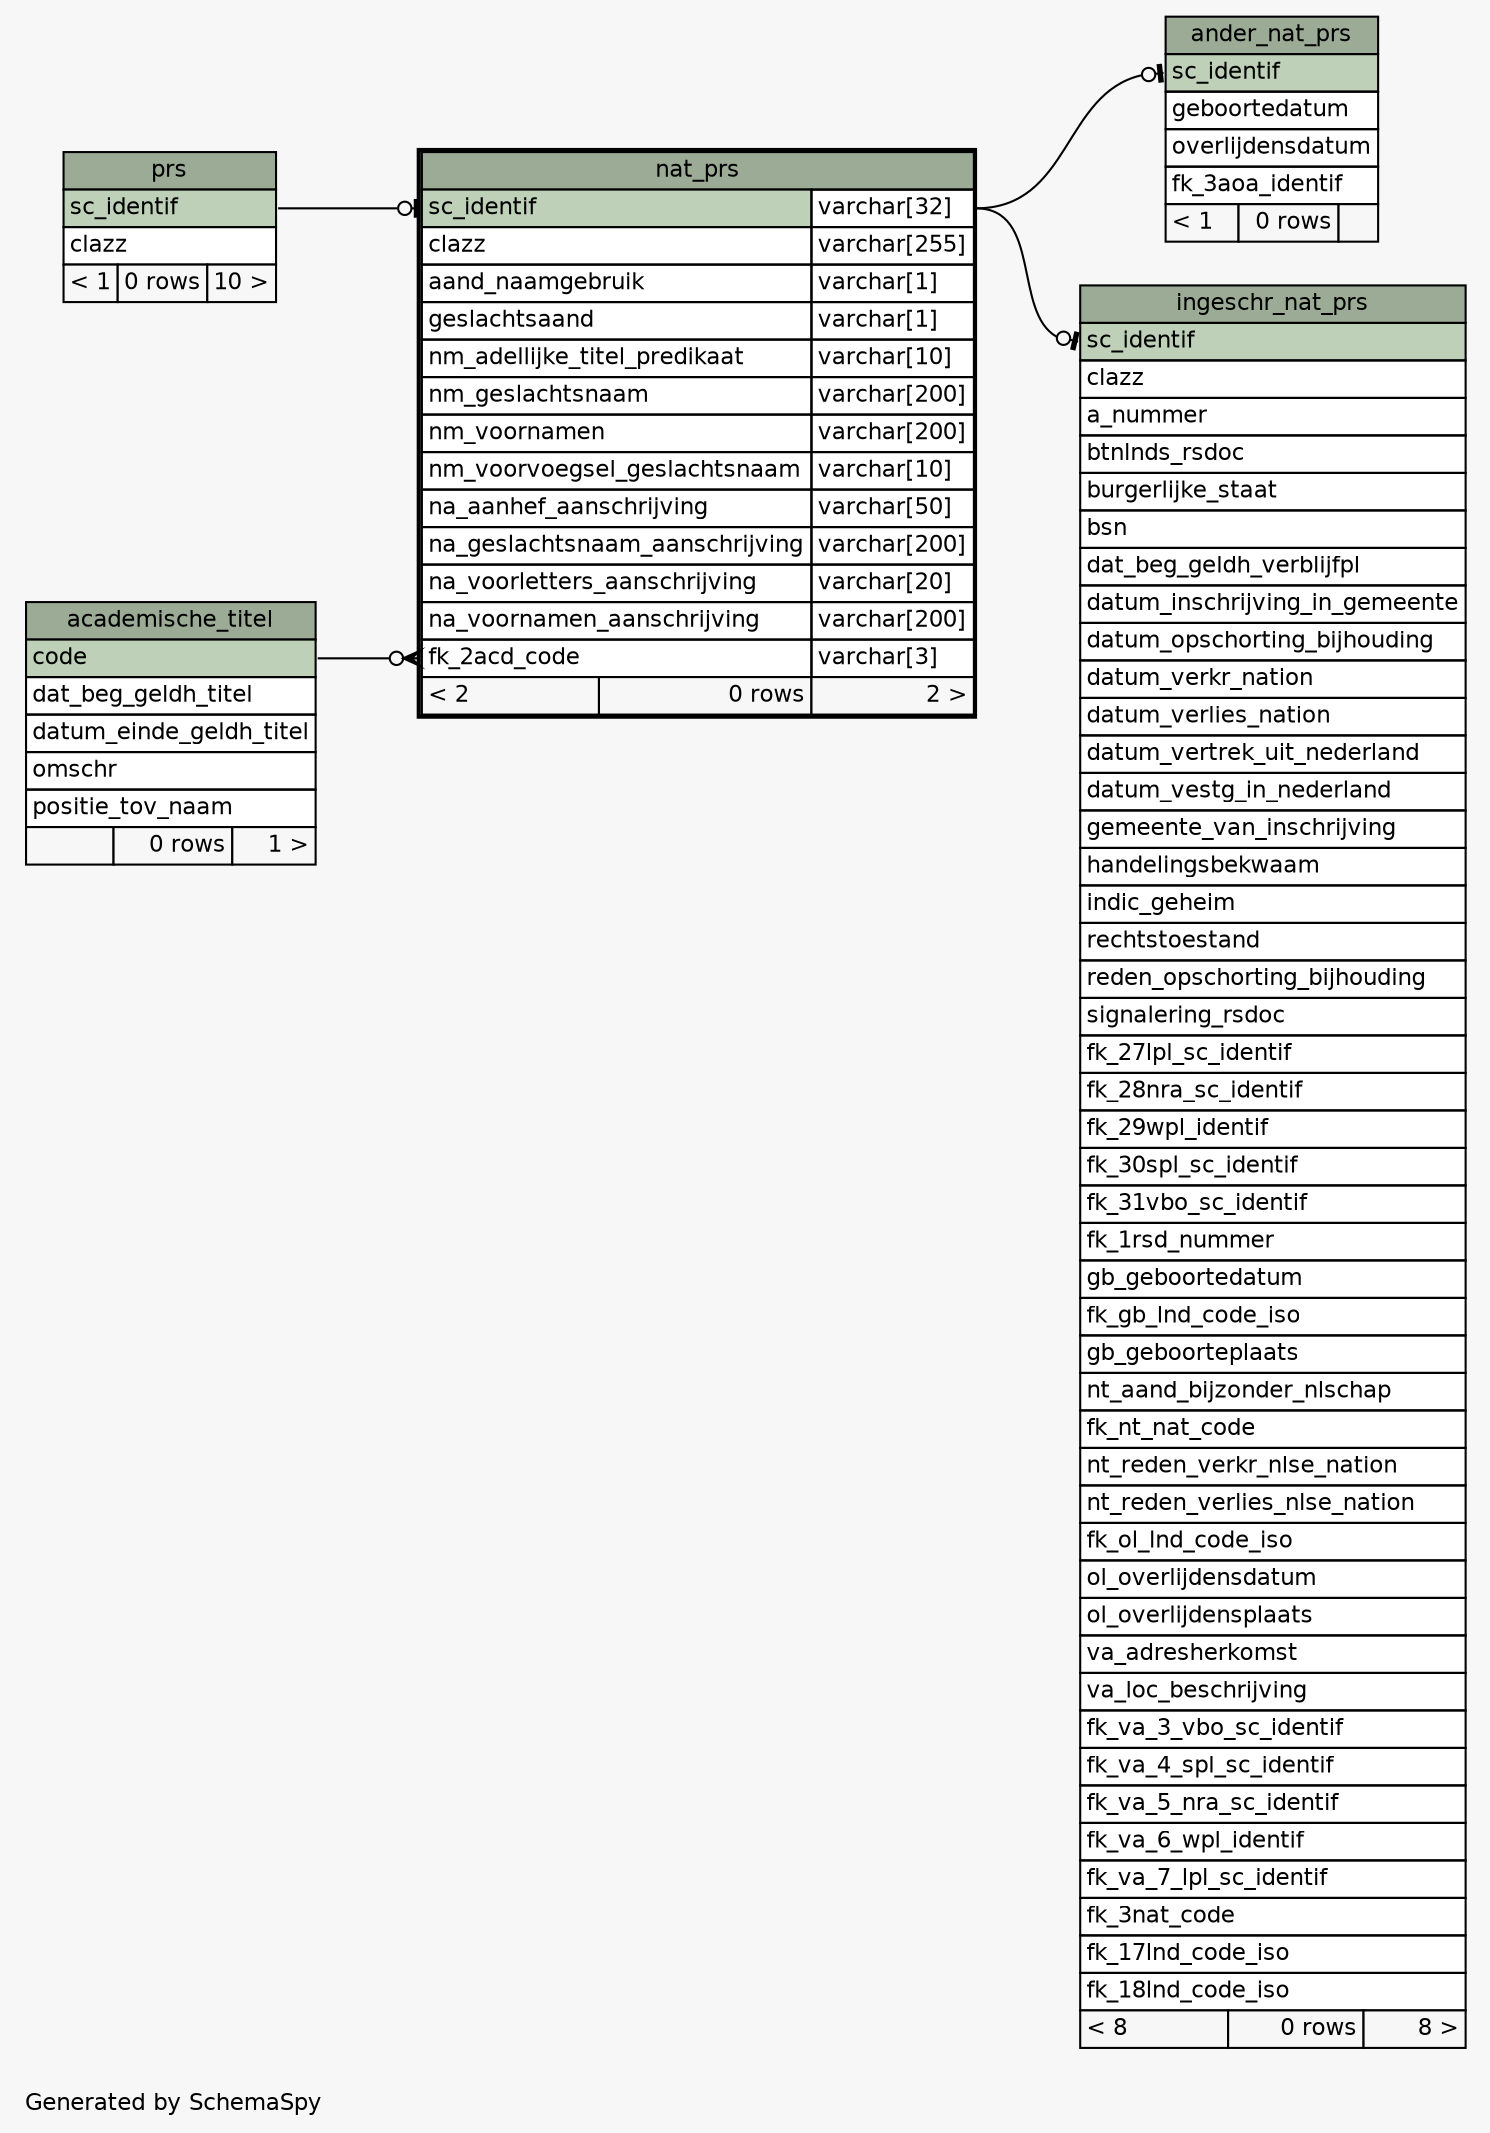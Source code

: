 // dot 2.40.1 on Linux 4.15.0-36-generic
// SchemaSpy rev Unknown
digraph "oneDegreeRelationshipsDiagram" {
  graph [
    rankdir="RL"
    bgcolor="#f7f7f7"
    label="\nGenerated by SchemaSpy"
    labeljust="l"
    nodesep="0.18"
    ranksep="0.46"
    fontname="Helvetica"
    fontsize="11"
  ];
  node [
    fontname="Helvetica"
    fontsize="11"
    shape="plaintext"
  ];
  edge [
    arrowsize="0.8"
  ];
  "ander_nat_prs":"sc_identif":w -> "nat_prs":"sc_identif.type":e [arrowhead=none dir=back arrowtail=teeodot];
  "ingeschr_nat_prs":"sc_identif":w -> "nat_prs":"sc_identif.type":e [arrowhead=none dir=back arrowtail=teeodot];
  "nat_prs":"fk_2acd_code":w -> "academische_titel":"code":e [arrowhead=none dir=back arrowtail=crowodot];
  "nat_prs":"sc_identif":w -> "prs":"sc_identif":e [arrowhead=none dir=back arrowtail=teeodot];
  "academische_titel" [
    label=<
    <TABLE BORDER="0" CELLBORDER="1" CELLSPACING="0" BGCOLOR="#ffffff">
      <TR><TD COLSPAN="3" BGCOLOR="#9bab96" ALIGN="CENTER">academische_titel</TD></TR>
      <TR><TD PORT="code" COLSPAN="3" BGCOLOR="#bed1b8" ALIGN="LEFT">code</TD></TR>
      <TR><TD PORT="dat_beg_geldh_titel" COLSPAN="3" ALIGN="LEFT">dat_beg_geldh_titel</TD></TR>
      <TR><TD PORT="datum_einde_geldh_titel" COLSPAN="3" ALIGN="LEFT">datum_einde_geldh_titel</TD></TR>
      <TR><TD PORT="omschr" COLSPAN="3" ALIGN="LEFT">omschr</TD></TR>
      <TR><TD PORT="positie_tov_naam" COLSPAN="3" ALIGN="LEFT">positie_tov_naam</TD></TR>
      <TR><TD ALIGN="LEFT" BGCOLOR="#f7f7f7">  </TD><TD ALIGN="RIGHT" BGCOLOR="#f7f7f7">0 rows</TD><TD ALIGN="RIGHT" BGCOLOR="#f7f7f7">1 &gt;</TD></TR>
    </TABLE>>
    URL="academische_titel.html"
    tooltip="academische_titel"
  ];
  "ander_nat_prs" [
    label=<
    <TABLE BORDER="0" CELLBORDER="1" CELLSPACING="0" BGCOLOR="#ffffff">
      <TR><TD COLSPAN="3" BGCOLOR="#9bab96" ALIGN="CENTER">ander_nat_prs</TD></TR>
      <TR><TD PORT="sc_identif" COLSPAN="3" BGCOLOR="#bed1b8" ALIGN="LEFT">sc_identif</TD></TR>
      <TR><TD PORT="geboortedatum" COLSPAN="3" ALIGN="LEFT">geboortedatum</TD></TR>
      <TR><TD PORT="overlijdensdatum" COLSPAN="3" ALIGN="LEFT">overlijdensdatum</TD></TR>
      <TR><TD PORT="fk_3aoa_identif" COLSPAN="3" ALIGN="LEFT">fk_3aoa_identif</TD></TR>
      <TR><TD ALIGN="LEFT" BGCOLOR="#f7f7f7">&lt; 1</TD><TD ALIGN="RIGHT" BGCOLOR="#f7f7f7">0 rows</TD><TD ALIGN="RIGHT" BGCOLOR="#f7f7f7">  </TD></TR>
    </TABLE>>
    URL="ander_nat_prs.html"
    tooltip="ander_nat_prs"
  ];
  "ingeschr_nat_prs" [
    label=<
    <TABLE BORDER="0" CELLBORDER="1" CELLSPACING="0" BGCOLOR="#ffffff">
      <TR><TD COLSPAN="3" BGCOLOR="#9bab96" ALIGN="CENTER">ingeschr_nat_prs</TD></TR>
      <TR><TD PORT="sc_identif" COLSPAN="3" BGCOLOR="#bed1b8" ALIGN="LEFT">sc_identif</TD></TR>
      <TR><TD PORT="clazz" COLSPAN="3" ALIGN="LEFT">clazz</TD></TR>
      <TR><TD PORT="a_nummer" COLSPAN="3" ALIGN="LEFT">a_nummer</TD></TR>
      <TR><TD PORT="btnlnds_rsdoc" COLSPAN="3" ALIGN="LEFT">btnlnds_rsdoc</TD></TR>
      <TR><TD PORT="burgerlijke_staat" COLSPAN="3" ALIGN="LEFT">burgerlijke_staat</TD></TR>
      <TR><TD PORT="bsn" COLSPAN="3" ALIGN="LEFT">bsn</TD></TR>
      <TR><TD PORT="dat_beg_geldh_verblijfpl" COLSPAN="3" ALIGN="LEFT">dat_beg_geldh_verblijfpl</TD></TR>
      <TR><TD PORT="datum_inschrijving_in_gemeente" COLSPAN="3" ALIGN="LEFT">datum_inschrijving_in_gemeente</TD></TR>
      <TR><TD PORT="datum_opschorting_bijhouding" COLSPAN="3" ALIGN="LEFT">datum_opschorting_bijhouding</TD></TR>
      <TR><TD PORT="datum_verkr_nation" COLSPAN="3" ALIGN="LEFT">datum_verkr_nation</TD></TR>
      <TR><TD PORT="datum_verlies_nation" COLSPAN="3" ALIGN="LEFT">datum_verlies_nation</TD></TR>
      <TR><TD PORT="datum_vertrek_uit_nederland" COLSPAN="3" ALIGN="LEFT">datum_vertrek_uit_nederland</TD></TR>
      <TR><TD PORT="datum_vestg_in_nederland" COLSPAN="3" ALIGN="LEFT">datum_vestg_in_nederland</TD></TR>
      <TR><TD PORT="gemeente_van_inschrijving" COLSPAN="3" ALIGN="LEFT">gemeente_van_inschrijving</TD></TR>
      <TR><TD PORT="handelingsbekwaam" COLSPAN="3" ALIGN="LEFT">handelingsbekwaam</TD></TR>
      <TR><TD PORT="indic_geheim" COLSPAN="3" ALIGN="LEFT">indic_geheim</TD></TR>
      <TR><TD PORT="rechtstoestand" COLSPAN="3" ALIGN="LEFT">rechtstoestand</TD></TR>
      <TR><TD PORT="reden_opschorting_bijhouding" COLSPAN="3" ALIGN="LEFT">reden_opschorting_bijhouding</TD></TR>
      <TR><TD PORT="signalering_rsdoc" COLSPAN="3" ALIGN="LEFT">signalering_rsdoc</TD></TR>
      <TR><TD PORT="fk_27lpl_sc_identif" COLSPAN="3" ALIGN="LEFT">fk_27lpl_sc_identif</TD></TR>
      <TR><TD PORT="fk_28nra_sc_identif" COLSPAN="3" ALIGN="LEFT">fk_28nra_sc_identif</TD></TR>
      <TR><TD PORT="fk_29wpl_identif" COLSPAN="3" ALIGN="LEFT">fk_29wpl_identif</TD></TR>
      <TR><TD PORT="fk_30spl_sc_identif" COLSPAN="3" ALIGN="LEFT">fk_30spl_sc_identif</TD></TR>
      <TR><TD PORT="fk_31vbo_sc_identif" COLSPAN="3" ALIGN="LEFT">fk_31vbo_sc_identif</TD></TR>
      <TR><TD PORT="fk_1rsd_nummer" COLSPAN="3" ALIGN="LEFT">fk_1rsd_nummer</TD></TR>
      <TR><TD PORT="gb_geboortedatum" COLSPAN="3" ALIGN="LEFT">gb_geboortedatum</TD></TR>
      <TR><TD PORT="fk_gb_lnd_code_iso" COLSPAN="3" ALIGN="LEFT">fk_gb_lnd_code_iso</TD></TR>
      <TR><TD PORT="gb_geboorteplaats" COLSPAN="3" ALIGN="LEFT">gb_geboorteplaats</TD></TR>
      <TR><TD PORT="nt_aand_bijzonder_nlschap" COLSPAN="3" ALIGN="LEFT">nt_aand_bijzonder_nlschap</TD></TR>
      <TR><TD PORT="fk_nt_nat_code" COLSPAN="3" ALIGN="LEFT">fk_nt_nat_code</TD></TR>
      <TR><TD PORT="nt_reden_verkr_nlse_nation" COLSPAN="3" ALIGN="LEFT">nt_reden_verkr_nlse_nation</TD></TR>
      <TR><TD PORT="nt_reden_verlies_nlse_nation" COLSPAN="3" ALIGN="LEFT">nt_reden_verlies_nlse_nation</TD></TR>
      <TR><TD PORT="fk_ol_lnd_code_iso" COLSPAN="3" ALIGN="LEFT">fk_ol_lnd_code_iso</TD></TR>
      <TR><TD PORT="ol_overlijdensdatum" COLSPAN="3" ALIGN="LEFT">ol_overlijdensdatum</TD></TR>
      <TR><TD PORT="ol_overlijdensplaats" COLSPAN="3" ALIGN="LEFT">ol_overlijdensplaats</TD></TR>
      <TR><TD PORT="va_adresherkomst" COLSPAN="3" ALIGN="LEFT">va_adresherkomst</TD></TR>
      <TR><TD PORT="va_loc_beschrijving" COLSPAN="3" ALIGN="LEFT">va_loc_beschrijving</TD></TR>
      <TR><TD PORT="fk_va_3_vbo_sc_identif" COLSPAN="3" ALIGN="LEFT">fk_va_3_vbo_sc_identif</TD></TR>
      <TR><TD PORT="fk_va_4_spl_sc_identif" COLSPAN="3" ALIGN="LEFT">fk_va_4_spl_sc_identif</TD></TR>
      <TR><TD PORT="fk_va_5_nra_sc_identif" COLSPAN="3" ALIGN="LEFT">fk_va_5_nra_sc_identif</TD></TR>
      <TR><TD PORT="fk_va_6_wpl_identif" COLSPAN="3" ALIGN="LEFT">fk_va_6_wpl_identif</TD></TR>
      <TR><TD PORT="fk_va_7_lpl_sc_identif" COLSPAN="3" ALIGN="LEFT">fk_va_7_lpl_sc_identif</TD></TR>
      <TR><TD PORT="fk_3nat_code" COLSPAN="3" ALIGN="LEFT">fk_3nat_code</TD></TR>
      <TR><TD PORT="fk_17lnd_code_iso" COLSPAN="3" ALIGN="LEFT">fk_17lnd_code_iso</TD></TR>
      <TR><TD PORT="fk_18lnd_code_iso" COLSPAN="3" ALIGN="LEFT">fk_18lnd_code_iso</TD></TR>
      <TR><TD ALIGN="LEFT" BGCOLOR="#f7f7f7">&lt; 8</TD><TD ALIGN="RIGHT" BGCOLOR="#f7f7f7">0 rows</TD><TD ALIGN="RIGHT" BGCOLOR="#f7f7f7">8 &gt;</TD></TR>
    </TABLE>>
    URL="ingeschr_nat_prs.html"
    tooltip="ingeschr_nat_prs"
  ];
  "nat_prs" [
    label=<
    <TABLE BORDER="2" CELLBORDER="1" CELLSPACING="0" BGCOLOR="#ffffff">
      <TR><TD COLSPAN="3" BGCOLOR="#9bab96" ALIGN="CENTER">nat_prs</TD></TR>
      <TR><TD PORT="sc_identif" COLSPAN="2" BGCOLOR="#bed1b8" ALIGN="LEFT">sc_identif</TD><TD PORT="sc_identif.type" ALIGN="LEFT">varchar[32]</TD></TR>
      <TR><TD PORT="clazz" COLSPAN="2" ALIGN="LEFT">clazz</TD><TD PORT="clazz.type" ALIGN="LEFT">varchar[255]</TD></TR>
      <TR><TD PORT="aand_naamgebruik" COLSPAN="2" ALIGN="LEFT">aand_naamgebruik</TD><TD PORT="aand_naamgebruik.type" ALIGN="LEFT">varchar[1]</TD></TR>
      <TR><TD PORT="geslachtsaand" COLSPAN="2" ALIGN="LEFT">geslachtsaand</TD><TD PORT="geslachtsaand.type" ALIGN="LEFT">varchar[1]</TD></TR>
      <TR><TD PORT="nm_adellijke_titel_predikaat" COLSPAN="2" ALIGN="LEFT">nm_adellijke_titel_predikaat</TD><TD PORT="nm_adellijke_titel_predikaat.type" ALIGN="LEFT">varchar[10]</TD></TR>
      <TR><TD PORT="nm_geslachtsnaam" COLSPAN="2" ALIGN="LEFT">nm_geslachtsnaam</TD><TD PORT="nm_geslachtsnaam.type" ALIGN="LEFT">varchar[200]</TD></TR>
      <TR><TD PORT="nm_voornamen" COLSPAN="2" ALIGN="LEFT">nm_voornamen</TD><TD PORT="nm_voornamen.type" ALIGN="LEFT">varchar[200]</TD></TR>
      <TR><TD PORT="nm_voorvoegsel_geslachtsnaam" COLSPAN="2" ALIGN="LEFT">nm_voorvoegsel_geslachtsnaam</TD><TD PORT="nm_voorvoegsel_geslachtsnaam.type" ALIGN="LEFT">varchar[10]</TD></TR>
      <TR><TD PORT="na_aanhef_aanschrijving" COLSPAN="2" ALIGN="LEFT">na_aanhef_aanschrijving</TD><TD PORT="na_aanhef_aanschrijving.type" ALIGN="LEFT">varchar[50]</TD></TR>
      <TR><TD PORT="na_geslachtsnaam_aanschrijving" COLSPAN="2" ALIGN="LEFT">na_geslachtsnaam_aanschrijving</TD><TD PORT="na_geslachtsnaam_aanschrijving.type" ALIGN="LEFT">varchar[200]</TD></TR>
      <TR><TD PORT="na_voorletters_aanschrijving" COLSPAN="2" ALIGN="LEFT">na_voorletters_aanschrijving</TD><TD PORT="na_voorletters_aanschrijving.type" ALIGN="LEFT">varchar[20]</TD></TR>
      <TR><TD PORT="na_voornamen_aanschrijving" COLSPAN="2" ALIGN="LEFT">na_voornamen_aanschrijving</TD><TD PORT="na_voornamen_aanschrijving.type" ALIGN="LEFT">varchar[200]</TD></TR>
      <TR><TD PORT="fk_2acd_code" COLSPAN="2" ALIGN="LEFT">fk_2acd_code</TD><TD PORT="fk_2acd_code.type" ALIGN="LEFT">varchar[3]</TD></TR>
      <TR><TD ALIGN="LEFT" BGCOLOR="#f7f7f7">&lt; 2</TD><TD ALIGN="RIGHT" BGCOLOR="#f7f7f7">0 rows</TD><TD ALIGN="RIGHT" BGCOLOR="#f7f7f7">2 &gt;</TD></TR>
    </TABLE>>
    URL="nat_prs.html"
    tooltip="nat_prs"
  ];
  "prs" [
    label=<
    <TABLE BORDER="0" CELLBORDER="1" CELLSPACING="0" BGCOLOR="#ffffff">
      <TR><TD COLSPAN="3" BGCOLOR="#9bab96" ALIGN="CENTER">prs</TD></TR>
      <TR><TD PORT="sc_identif" COLSPAN="3" BGCOLOR="#bed1b8" ALIGN="LEFT">sc_identif</TD></TR>
      <TR><TD PORT="clazz" COLSPAN="3" ALIGN="LEFT">clazz</TD></TR>
      <TR><TD ALIGN="LEFT" BGCOLOR="#f7f7f7">&lt; 1</TD><TD ALIGN="RIGHT" BGCOLOR="#f7f7f7">0 rows</TD><TD ALIGN="RIGHT" BGCOLOR="#f7f7f7">10 &gt;</TD></TR>
    </TABLE>>
    URL="prs.html"
    tooltip="prs"
  ];
}

